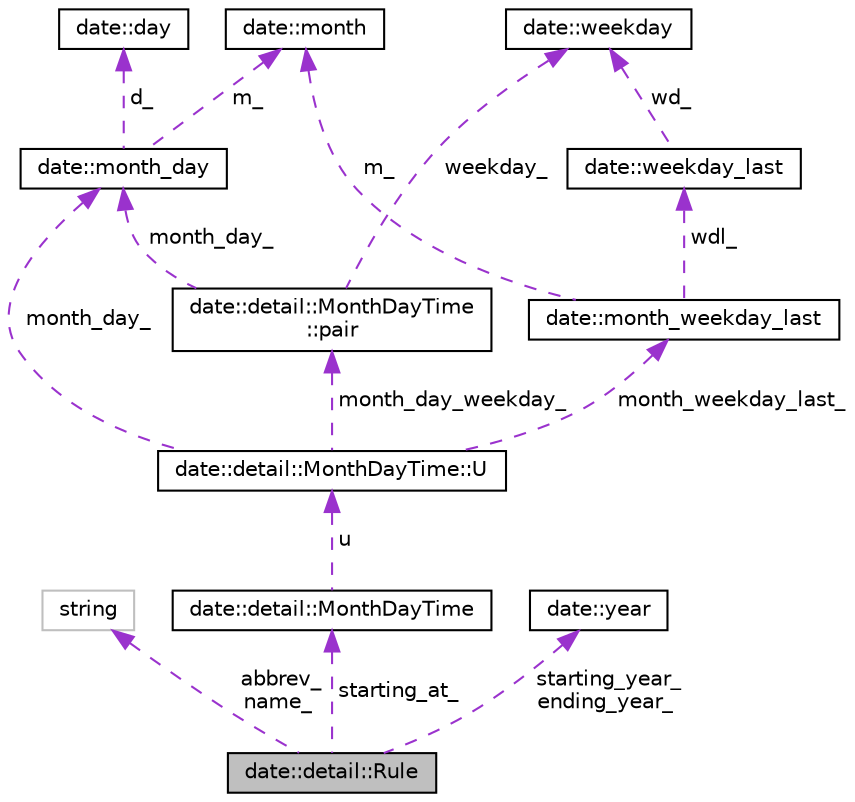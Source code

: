 digraph "date::detail::Rule"
{
 // LATEX_PDF_SIZE
  edge [fontname="Helvetica",fontsize="10",labelfontname="Helvetica",labelfontsize="10"];
  node [fontname="Helvetica",fontsize="10",shape=record];
  Node1 [label="date::detail::Rule",height=0.2,width=0.4,color="black", fillcolor="grey75", style="filled", fontcolor="black",tooltip=" "];
  Node2 -> Node1 [dir="back",color="darkorchid3",fontsize="10",style="dashed",label=" abbrev_\nname_" ,fontname="Helvetica"];
  Node2 [label="string",height=0.2,width=0.4,color="grey75", fillcolor="white", style="filled",tooltip=" "];
  Node3 -> Node1 [dir="back",color="darkorchid3",fontsize="10",style="dashed",label=" starting_at_" ,fontname="Helvetica"];
  Node3 [label="date::detail::MonthDayTime",height=0.2,width=0.4,color="black", fillcolor="white", style="filled",URL="$classdate_1_1detail_1_1MonthDayTime.html",tooltip=" "];
  Node4 -> Node3 [dir="back",color="darkorchid3",fontsize="10",style="dashed",label=" u" ,fontname="Helvetica"];
  Node4 [label="date::detail::MonthDayTime::U",height=0.2,width=0.4,color="black", fillcolor="white", style="filled",URL="$uniondate_1_1detail_1_1MonthDayTime_1_1U.html",tooltip=" "];
  Node5 -> Node4 [dir="back",color="darkorchid3",fontsize="10",style="dashed",label=" month_day_" ,fontname="Helvetica"];
  Node5 [label="date::month_day",height=0.2,width=0.4,color="black", fillcolor="white", style="filled",URL="$classdate_1_1month__day.html",tooltip=" "];
  Node6 -> Node5 [dir="back",color="darkorchid3",fontsize="10",style="dashed",label=" d_" ,fontname="Helvetica"];
  Node6 [label="date::day",height=0.2,width=0.4,color="black", fillcolor="white", style="filled",URL="$classdate_1_1day.html",tooltip=" "];
  Node7 -> Node5 [dir="back",color="darkorchid3",fontsize="10",style="dashed",label=" m_" ,fontname="Helvetica"];
  Node7 [label="date::month",height=0.2,width=0.4,color="black", fillcolor="white", style="filled",URL="$classdate_1_1month.html",tooltip=" "];
  Node8 -> Node4 [dir="back",color="darkorchid3",fontsize="10",style="dashed",label=" month_weekday_last_" ,fontname="Helvetica"];
  Node8 [label="date::month_weekday_last",height=0.2,width=0.4,color="black", fillcolor="white", style="filled",URL="$classdate_1_1month__weekday__last.html",tooltip=" "];
  Node9 -> Node8 [dir="back",color="darkorchid3",fontsize="10",style="dashed",label=" wdl_" ,fontname="Helvetica"];
  Node9 [label="date::weekday_last",height=0.2,width=0.4,color="black", fillcolor="white", style="filled",URL="$classdate_1_1weekday__last.html",tooltip=" "];
  Node10 -> Node9 [dir="back",color="darkorchid3",fontsize="10",style="dashed",label=" wd_" ,fontname="Helvetica"];
  Node10 [label="date::weekday",height=0.2,width=0.4,color="black", fillcolor="white", style="filled",URL="$classdate_1_1weekday.html",tooltip=" "];
  Node7 -> Node8 [dir="back",color="darkorchid3",fontsize="10",style="dashed",label=" m_" ,fontname="Helvetica"];
  Node11 -> Node4 [dir="back",color="darkorchid3",fontsize="10",style="dashed",label=" month_day_weekday_" ,fontname="Helvetica"];
  Node11 [label="date::detail::MonthDayTime\l::pair",height=0.2,width=0.4,color="black", fillcolor="white", style="filled",URL="$structdate_1_1detail_1_1MonthDayTime_1_1pair.html",tooltip=" "];
  Node5 -> Node11 [dir="back",color="darkorchid3",fontsize="10",style="dashed",label=" month_day_" ,fontname="Helvetica"];
  Node10 -> Node11 [dir="back",color="darkorchid3",fontsize="10",style="dashed",label=" weekday_" ,fontname="Helvetica"];
  Node12 -> Node1 [dir="back",color="darkorchid3",fontsize="10",style="dashed",label=" starting_year_\nending_year_" ,fontname="Helvetica"];
  Node12 [label="date::year",height=0.2,width=0.4,color="black", fillcolor="white", style="filled",URL="$classdate_1_1year.html",tooltip=" "];
}
